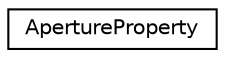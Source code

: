 digraph "Graphical Class Hierarchy"
{
 // LATEX_PDF_SIZE
  edge [fontname="Helvetica",fontsize="10",labelfontname="Helvetica",labelfontsize="10"];
  node [fontname="Helvetica",fontsize="10",shape=record];
  rankdir="LR";
  Node0 [label="ApertureProperty",height=0.2,width=0.4,color="black", fillcolor="white", style="filled",URL="$d4/db1/structApertureProperty.html",tooltip=" "];
}
